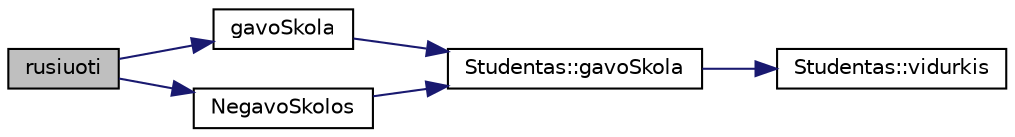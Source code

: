 digraph "rusiuoti"
{
 // LATEX_PDF_SIZE
  edge [fontname="Helvetica",fontsize="10",labelfontname="Helvetica",labelfontsize="10"];
  node [fontname="Helvetica",fontsize="10",shape=record];
  rankdir="LR";
  Node1 [label="rusiuoti",height=0.2,width=0.4,color="black", fillcolor="grey75", style="filled", fontcolor="black",tooltip=" "];
  Node1 -> Node2 [color="midnightblue",fontsize="10",style="solid",fontname="Helvetica"];
  Node2 [label="gavoSkola",height=0.2,width=0.4,color="black", fillcolor="white", style="filled",URL="$main_8cpp.html#a4017437fead3f288f8135a26c5ee4add",tooltip=" "];
  Node2 -> Node3 [color="midnightblue",fontsize="10",style="solid",fontname="Helvetica"];
  Node3 [label="Studentas::gavoSkola",height=0.2,width=0.4,color="black", fillcolor="white", style="filled",URL="$class_studentas.html#a4671e8f8ec0920ee9af8a44d2d01fccc",tooltip=" "];
  Node3 -> Node4 [color="midnightblue",fontsize="10",style="solid",fontname="Helvetica"];
  Node4 [label="Studentas::vidurkis",height=0.2,width=0.4,color="black", fillcolor="white", style="filled",URL="$class_studentas.html#a36d574552380700aebdc209126673b0c",tooltip=" "];
  Node1 -> Node5 [color="midnightblue",fontsize="10",style="solid",fontname="Helvetica"];
  Node5 [label="NegavoSkolos",height=0.2,width=0.4,color="black", fillcolor="white", style="filled",URL="$main_8cpp.html#a4cf68a48647a8f2d06c652079529c5ad",tooltip=" "];
  Node5 -> Node3 [color="midnightblue",fontsize="10",style="solid",fontname="Helvetica"];
}
